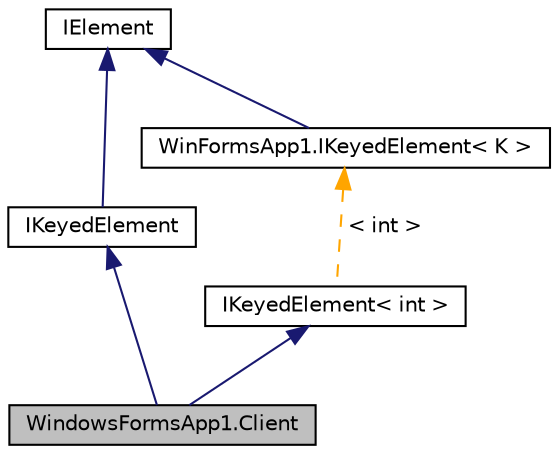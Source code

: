 digraph "WindowsFormsApp1.Client"
{
 // LATEX_PDF_SIZE
  edge [fontname="Helvetica",fontsize="10",labelfontname="Helvetica",labelfontsize="10"];
  node [fontname="Helvetica",fontsize="10",shape=record];
  Node1 [label="WindowsFormsApp1.Client",height=0.2,width=0.4,color="black", fillcolor="grey75", style="filled", fontcolor="black",tooltip="Класс, описывающий клиента банковской системы. Обладает ключом типа int."];
  Node2 -> Node1 [dir="back",color="midnightblue",fontsize="10",style="solid",fontname="Helvetica"];
  Node2 [label="IKeyedElement",height=0.2,width=0.4,color="black", fillcolor="white", style="filled",URL="$interface_win_forms_app1_1_1_i_keyed_element.html",tooltip="Интерфейс, описывающий элемент, обладающий ключом, используемым для генерации хэш-функции."];
  Node3 -> Node2 [dir="back",color="midnightblue",fontsize="10",style="solid",fontname="Helvetica"];
  Node3 [label="IElement",height=0.2,width=0.4,color="black", fillcolor="white", style="filled",URL="$interface_win_forms_app1_1_1_i_element.html",tooltip="Интерфейс, описывающий данное, хранящееся в базе."];
  Node4 -> Node1 [dir="back",color="midnightblue",fontsize="10",style="solid",fontname="Helvetica"];
  Node4 [label="IKeyedElement\< int \>",height=0.2,width=0.4,color="black", fillcolor="white", style="filled",URL="$interface_win_forms_app1_1_1_i_keyed_element.html",tooltip=" "];
  Node5 -> Node4 [dir="back",color="orange",fontsize="10",style="dashed",label=" \< int \>" ,fontname="Helvetica"];
  Node5 [label="WinFormsApp1.IKeyedElement\< K \>",height=0.2,width=0.4,color="black", fillcolor="white", style="filled",URL="$interface_win_forms_app1_1_1_i_keyed_element.html",tooltip="Интерфейс, описывающий элемент, обладающий ключом, используемым для генерации хэш-функции."];
  Node3 -> Node5 [dir="back",color="midnightblue",fontsize="10",style="solid",fontname="Helvetica"];
}
